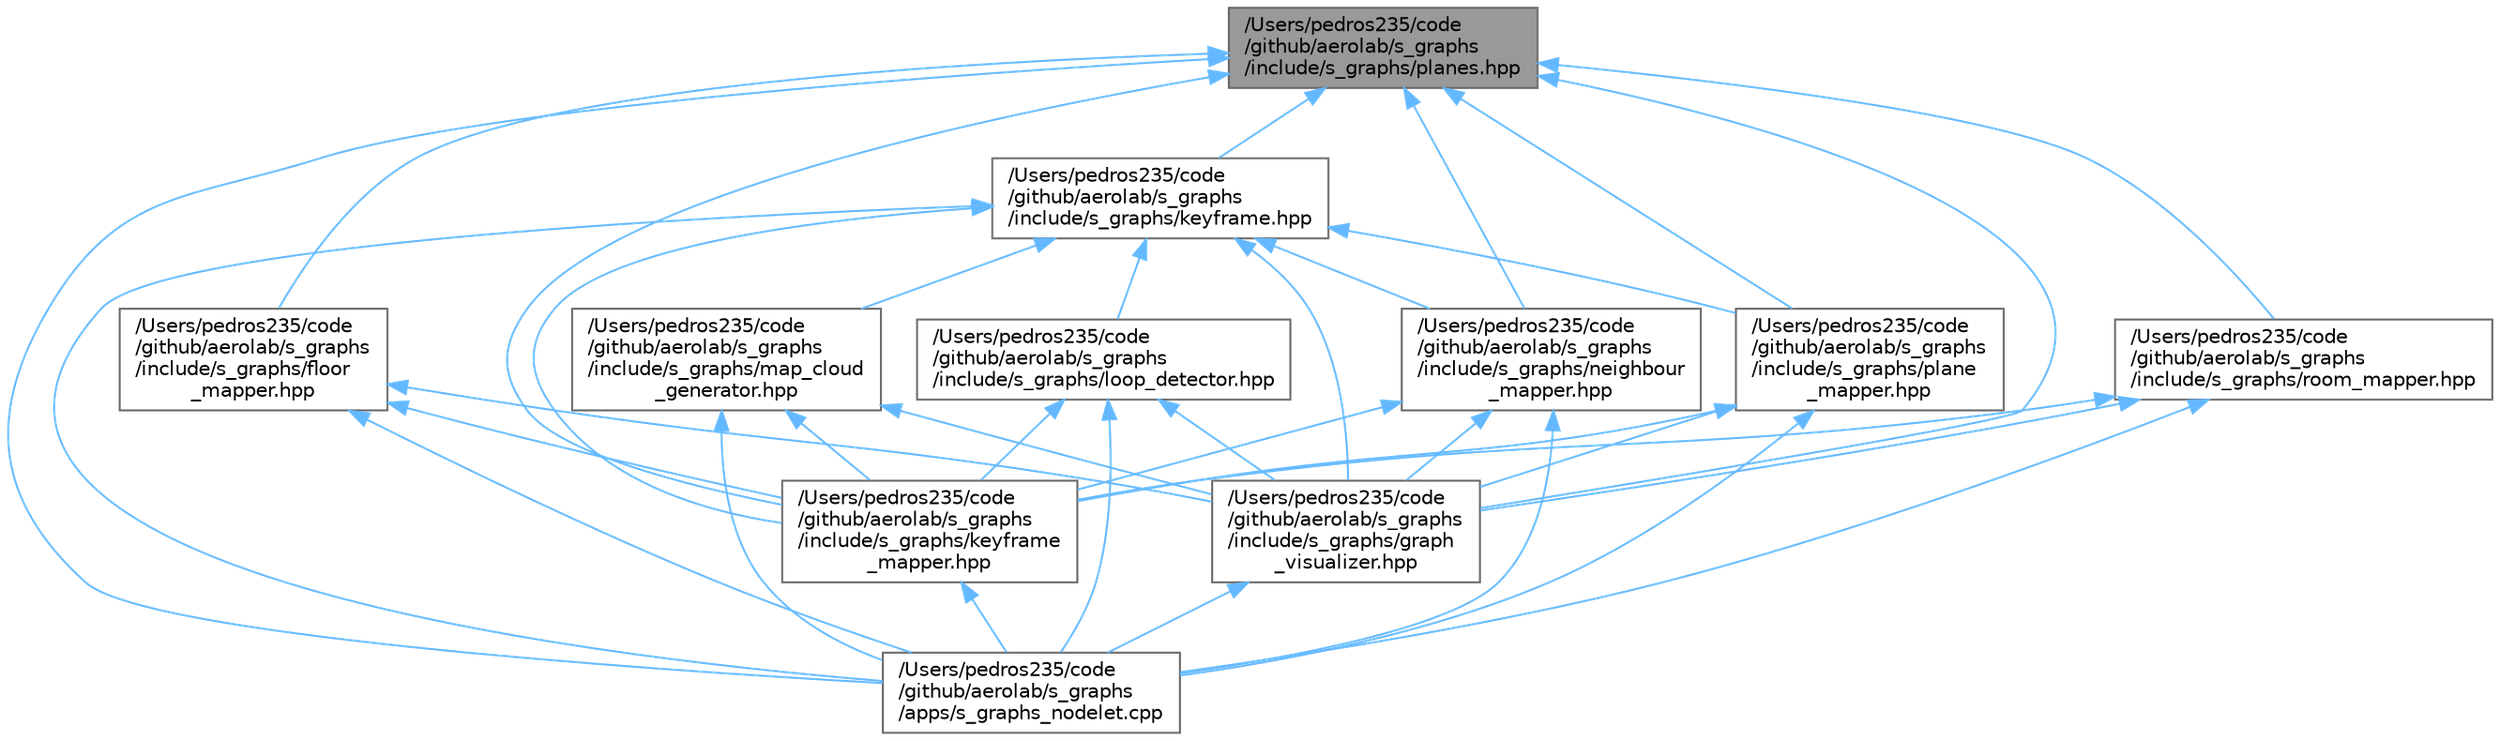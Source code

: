 digraph "/Users/pedros235/code/github/aerolab/s_graphs/include/s_graphs/planes.hpp"
{
 // LATEX_PDF_SIZE
  bgcolor="transparent";
  edge [fontname=Helvetica,fontsize=10,labelfontname=Helvetica,labelfontsize=10];
  node [fontname=Helvetica,fontsize=10,shape=box,height=0.2,width=0.4];
  Node1 [label="/Users/pedros235/code\l/github/aerolab/s_graphs\l/include/s_graphs/planes.hpp",height=0.2,width=0.4,color="gray40", fillcolor="grey60", style="filled", fontcolor="black",tooltip=" "];
  Node1 -> Node2 [dir="back",color="steelblue1",style="solid"];
  Node2 [label="/Users/pedros235/code\l/github/aerolab/s_graphs\l/apps/s_graphs_nodelet.cpp",height=0.2,width=0.4,color="grey40", fillcolor="white", style="filled",URL="$s__graphs__nodelet_8cpp.html",tooltip=" "];
  Node1 -> Node3 [dir="back",color="steelblue1",style="solid"];
  Node3 [label="/Users/pedros235/code\l/github/aerolab/s_graphs\l/include/s_graphs/floor\l_mapper.hpp",height=0.2,width=0.4,color="grey40", fillcolor="white", style="filled",URL="$floor__mapper_8hpp.html",tooltip=" "];
  Node3 -> Node2 [dir="back",color="steelblue1",style="solid"];
  Node3 -> Node4 [dir="back",color="steelblue1",style="solid"];
  Node4 [label="/Users/pedros235/code\l/github/aerolab/s_graphs\l/include/s_graphs/graph\l_visualizer.hpp",height=0.2,width=0.4,color="grey40", fillcolor="white", style="filled",URL="$graph__visualizer_8hpp.html",tooltip=" "];
  Node4 -> Node2 [dir="back",color="steelblue1",style="solid"];
  Node3 -> Node5 [dir="back",color="steelblue1",style="solid"];
  Node5 [label="/Users/pedros235/code\l/github/aerolab/s_graphs\l/include/s_graphs/keyframe\l_mapper.hpp",height=0.2,width=0.4,color="grey40", fillcolor="white", style="filled",URL="$keyframe__mapper_8hpp.html",tooltip=" "];
  Node5 -> Node2 [dir="back",color="steelblue1",style="solid"];
  Node1 -> Node4 [dir="back",color="steelblue1",style="solid"];
  Node1 -> Node6 [dir="back",color="steelblue1",style="solid"];
  Node6 [label="/Users/pedros235/code\l/github/aerolab/s_graphs\l/include/s_graphs/keyframe.hpp",height=0.2,width=0.4,color="grey40", fillcolor="white", style="filled",URL="$keyframe_8hpp.html",tooltip=" "];
  Node6 -> Node2 [dir="back",color="steelblue1",style="solid"];
  Node6 -> Node4 [dir="back",color="steelblue1",style="solid"];
  Node6 -> Node5 [dir="back",color="steelblue1",style="solid"];
  Node6 -> Node7 [dir="back",color="steelblue1",style="solid"];
  Node7 [label="/Users/pedros235/code\l/github/aerolab/s_graphs\l/include/s_graphs/loop_detector.hpp",height=0.2,width=0.4,color="grey40", fillcolor="white", style="filled",URL="$loop__detector_8hpp.html",tooltip=" "];
  Node7 -> Node2 [dir="back",color="steelblue1",style="solid"];
  Node7 -> Node4 [dir="back",color="steelblue1",style="solid"];
  Node7 -> Node5 [dir="back",color="steelblue1",style="solid"];
  Node6 -> Node8 [dir="back",color="steelblue1",style="solid"];
  Node8 [label="/Users/pedros235/code\l/github/aerolab/s_graphs\l/include/s_graphs/map_cloud\l_generator.hpp",height=0.2,width=0.4,color="grey40", fillcolor="white", style="filled",URL="$map__cloud__generator_8hpp.html",tooltip=" "];
  Node8 -> Node2 [dir="back",color="steelblue1",style="solid"];
  Node8 -> Node4 [dir="back",color="steelblue1",style="solid"];
  Node8 -> Node5 [dir="back",color="steelblue1",style="solid"];
  Node6 -> Node9 [dir="back",color="steelblue1",style="solid"];
  Node9 [label="/Users/pedros235/code\l/github/aerolab/s_graphs\l/include/s_graphs/neighbour\l_mapper.hpp",height=0.2,width=0.4,color="grey40", fillcolor="white", style="filled",URL="$neighbour__mapper_8hpp.html",tooltip=" "];
  Node9 -> Node2 [dir="back",color="steelblue1",style="solid"];
  Node9 -> Node4 [dir="back",color="steelblue1",style="solid"];
  Node9 -> Node5 [dir="back",color="steelblue1",style="solid"];
  Node6 -> Node10 [dir="back",color="steelblue1",style="solid"];
  Node10 [label="/Users/pedros235/code\l/github/aerolab/s_graphs\l/include/s_graphs/plane\l_mapper.hpp",height=0.2,width=0.4,color="grey40", fillcolor="white", style="filled",URL="$plane__mapper_8hpp.html",tooltip=" "];
  Node10 -> Node2 [dir="back",color="steelblue1",style="solid"];
  Node10 -> Node4 [dir="back",color="steelblue1",style="solid"];
  Node10 -> Node5 [dir="back",color="steelblue1",style="solid"];
  Node1 -> Node5 [dir="back",color="steelblue1",style="solid"];
  Node1 -> Node9 [dir="back",color="steelblue1",style="solid"];
  Node1 -> Node10 [dir="back",color="steelblue1",style="solid"];
  Node1 -> Node11 [dir="back",color="steelblue1",style="solid"];
  Node11 [label="/Users/pedros235/code\l/github/aerolab/s_graphs\l/include/s_graphs/room_mapper.hpp",height=0.2,width=0.4,color="grey40", fillcolor="white", style="filled",URL="$room__mapper_8hpp.html",tooltip=" "];
  Node11 -> Node2 [dir="back",color="steelblue1",style="solid"];
  Node11 -> Node4 [dir="back",color="steelblue1",style="solid"];
  Node11 -> Node5 [dir="back",color="steelblue1",style="solid"];
}
